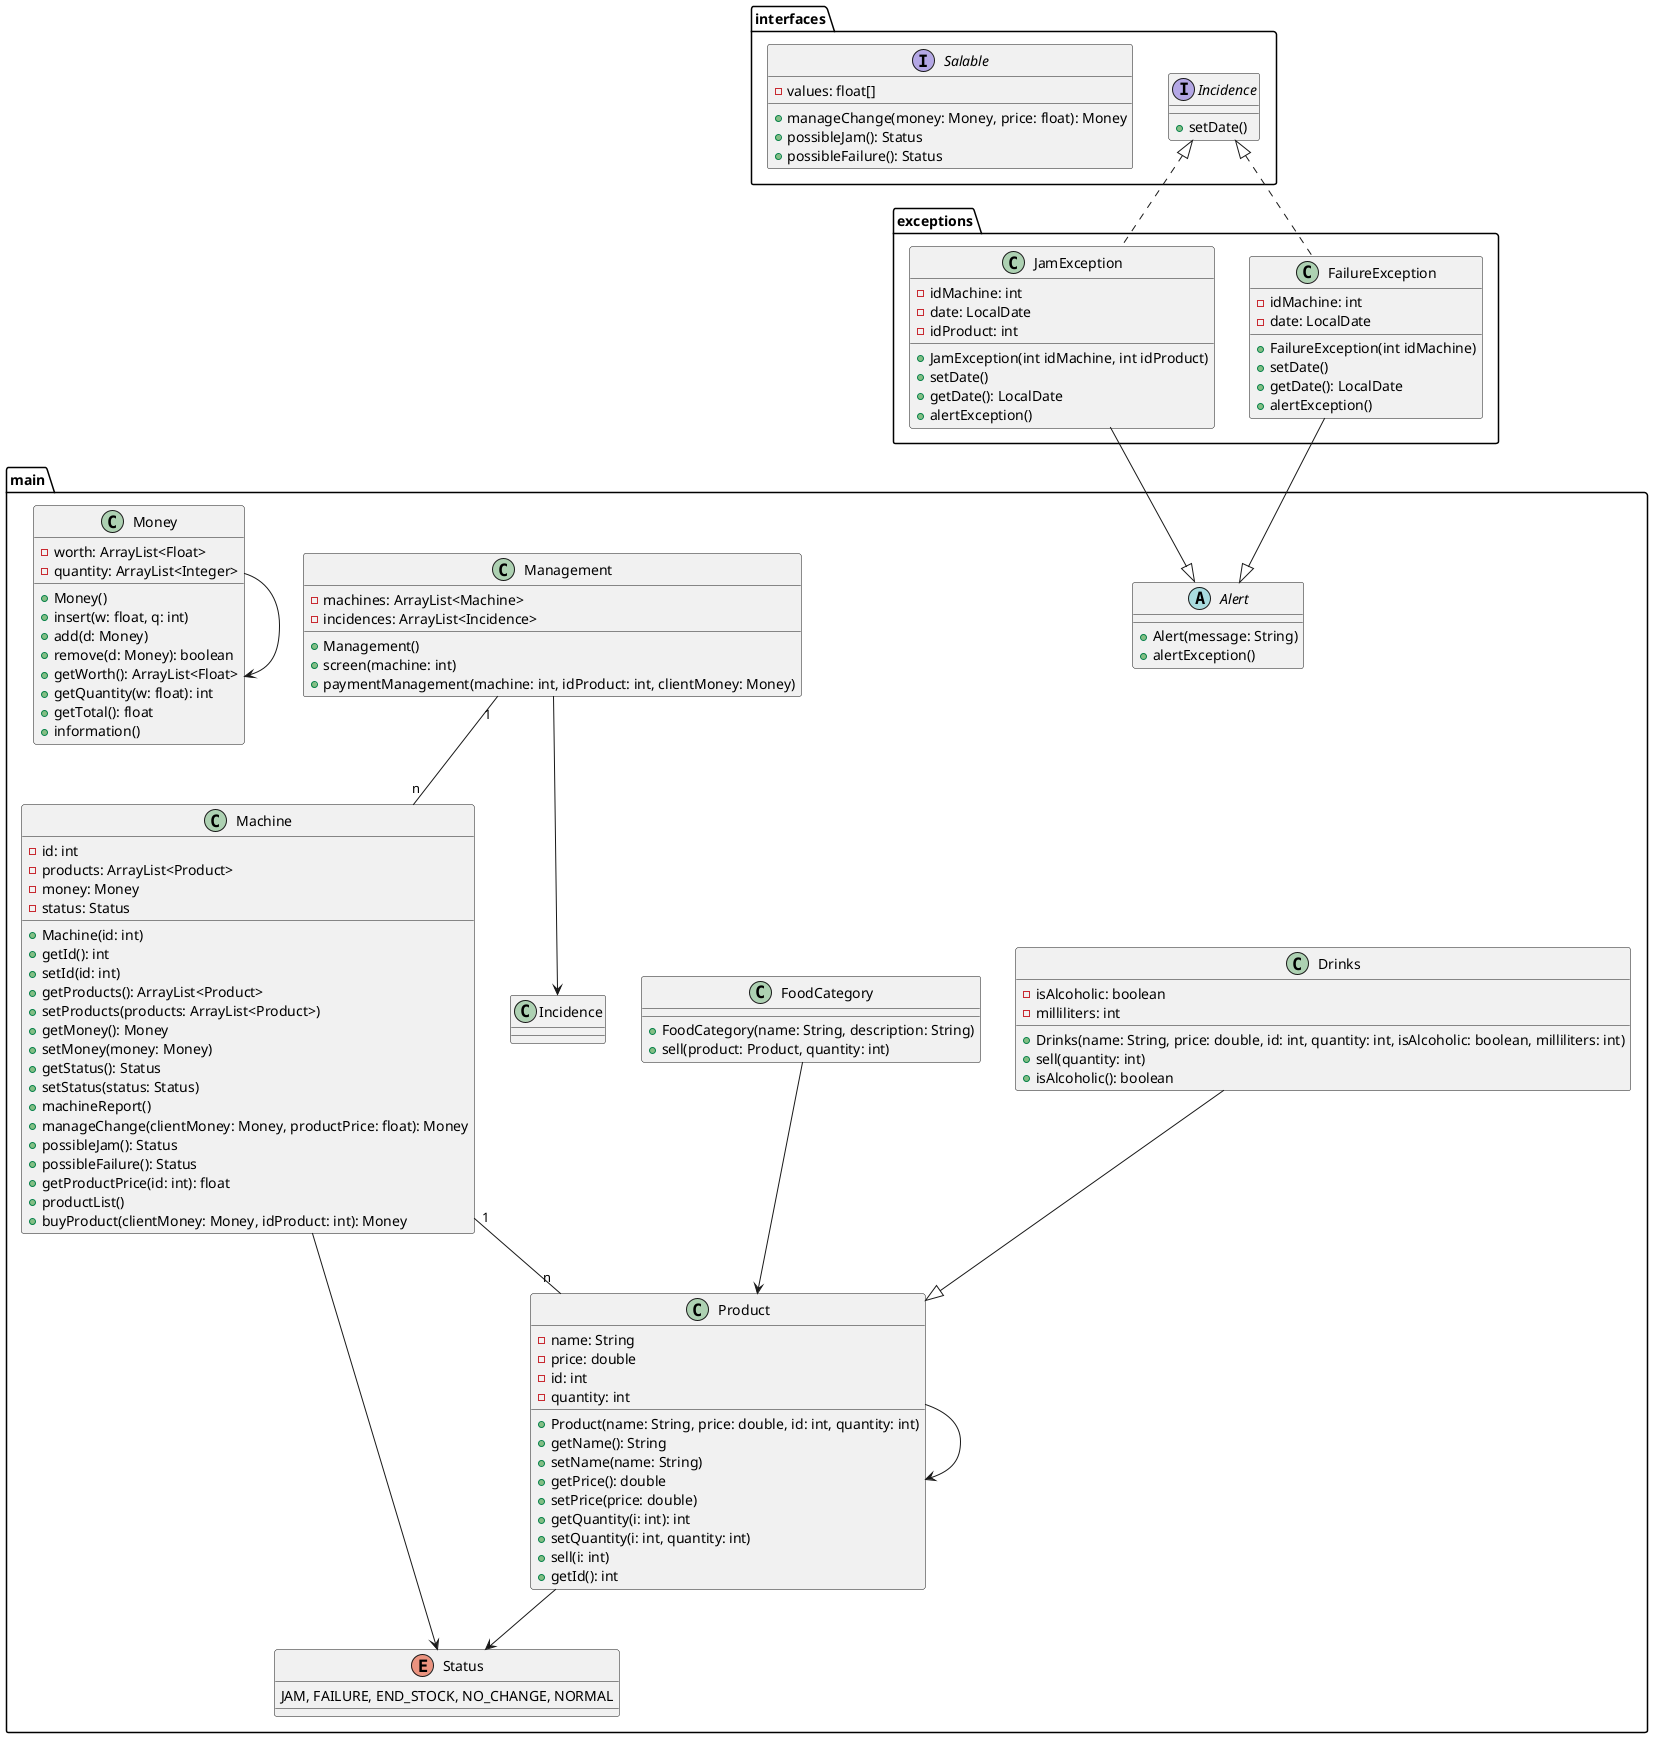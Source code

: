 @startuml
package exceptions {
    class FailureException {
        - idMachine: int
        - date: LocalDate
        + FailureException(int idMachine)
        + setDate()
        + getDate(): LocalDate
        + alertException()
    }

    class JamException {
        - idMachine: int
        - date: LocalDate
        - idProduct: int
        + JamException(int idMachine, int idProduct)
        + setDate()
        + getDate(): LocalDate
        + alertException()
    }
}

package interfaces {
    interface Incidence {
        + setDate()
    }

    interface Salable {
        - values: float[]
        + manageChange(money: Money, price: float): Money
        + possibleJam(): Status
        + possibleFailure(): Status
    }
}

package main {
    abstract class Alert {
        + Alert(message: String)
        + alertException()
    }

    class Drinks {
        - isAlcoholic: boolean
        - milliliters: int
        + Drinks(name: String, price: double, id: int, quantity: int, isAlcoholic: boolean, milliliters: int)
        + sell(quantity: int)
        + isAlcoholic(): boolean
    }

    class FoodCategory {
        + FoodCategory(name: String, description: String)
        + sell(product: Product, quantity: int)
    }

    class Machine {
        - id: int
        - products: ArrayList<Product>
        - money: Money
        - status: Status
        + Machine(id: int)
        + getId(): int
        + setId(id: int)
        + getProducts(): ArrayList<Product>
        + setProducts(products: ArrayList<Product>)
        + getMoney(): Money
        + setMoney(money: Money)
        + getStatus(): Status
        + setStatus(status: Status)
        + machineReport()
        + manageChange(clientMoney: Money, productPrice: float): Money
        + possibleJam(): Status
        + possibleFailure(): Status
        + getProductPrice(id: int): float
        + productList()
        + buyProduct(clientMoney: Money, idProduct: int): Money
    }

    class Management {
        - machines: ArrayList<Machine>
        - incidences: ArrayList<Incidence>
        + Management()
        + screen(machine: int)
        + paymentManagement(machine: int, idProduct: int, clientMoney: Money)
    }

    class Money {
        - worth: ArrayList<Float>
        - quantity: ArrayList<Integer>
        + Money()
        + insert(w: float, q: int)
        + add(d: Money)
        + remove(d: Money): boolean
        + getWorth(): ArrayList<Float>
        + getQuantity(w: float): int
        + getTotal(): float
        + information()
    }

    class Product {
        - name: String
        - price: double
        - id: int
        - quantity: int
        + Product(name: String, price: double, id: int, quantity: int)
        + getName(): String
        + setName(name: String)
        + getPrice(): double
        + setPrice(price: double)
        + getQuantity(i: int): int
        + setQuantity(i: int, quantity: int)
        + sell(i: int)
        + getId(): int
    }

    enum Status {
        JAM, FAILURE, END_STOCK, NO_CHANGE, NORMAL
    }
}

exceptions.FailureException --|> main.Alert
exceptions.JamException --|> main.Alert

interfaces.Incidence <|.. exceptions.FailureException
interfaces.Incidence <|.. exceptions.JamException

main.Drinks --|> main.Product
main.FoodCategory --> main.Product
main.Machine "1" -- "n" main.Product
main.Machine --> main.Status
main.Management "1" -- "n" main.Machine
main.Management --> main.Incidence
main.Money --> main.Money
main.Product --> main.Product
main.Product --> main.Status
@enduml